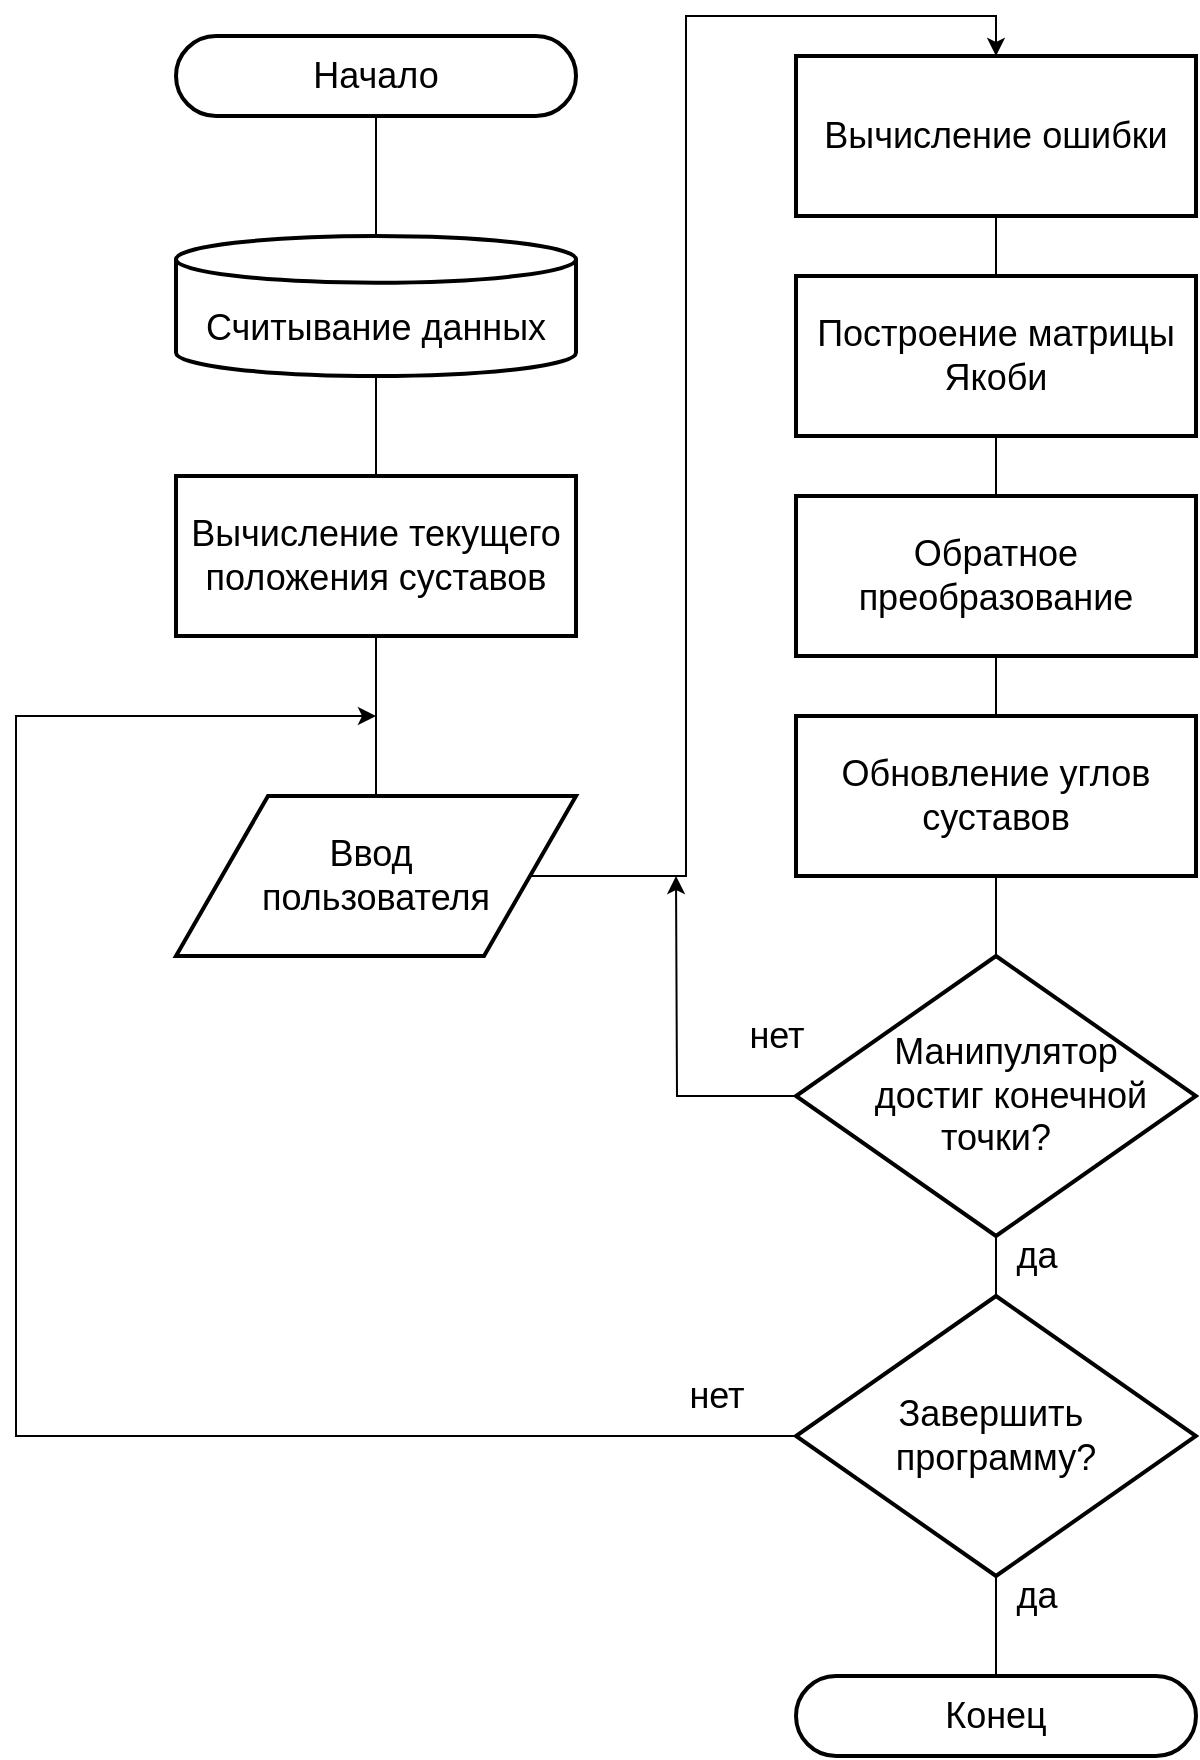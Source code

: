 <mxfile version="25.0.3">
  <diagram name="Страница — 1" id="eGaFwrD_WAsBf7NDzoaS">
    <mxGraphModel dx="1393" dy="763" grid="1" gridSize="10" guides="1" tooltips="1" connect="1" arrows="1" fold="1" page="1" pageScale="1" pageWidth="827" pageHeight="1169" math="0" shadow="0">
      <root>
        <mxCell id="0" />
        <mxCell id="1" parent="0" />
        <mxCell id="tjVxPv9A50ptuYDxmKrU-5" value="" style="edgeStyle=orthogonalEdgeStyle;rounded=0;orthogonalLoop=1;jettySize=auto;html=1;endArrow=none;endFill=0;" parent="1" source="tjVxPv9A50ptuYDxmKrU-3" target="tjVxPv9A50ptuYDxmKrU-4" edge="1">
          <mxGeometry relative="1" as="geometry" />
        </mxCell>
        <mxCell id="tjVxPv9A50ptuYDxmKrU-3" value="&lt;font style=&quot;font-size: 18px;&quot;&gt;Начало&lt;/font&gt;" style="rounded=1;whiteSpace=wrap;html=1;absoluteArcSize=1;arcSize=72;strokeWidth=2;" parent="1" vertex="1">
          <mxGeometry x="220" y="120" width="200" height="40" as="geometry" />
        </mxCell>
        <mxCell id="tjVxPv9A50ptuYDxmKrU-7" value="" style="edgeStyle=orthogonalEdgeStyle;rounded=0;orthogonalLoop=1;jettySize=auto;html=1;endArrow=none;endFill=0;" parent="1" source="tjVxPv9A50ptuYDxmKrU-4" target="tjVxPv9A50ptuYDxmKrU-6" edge="1">
          <mxGeometry relative="1" as="geometry" />
        </mxCell>
        <mxCell id="tjVxPv9A50ptuYDxmKrU-4" value="&lt;div&gt;&lt;font style=&quot;font-size: 18px;&quot;&gt;&lt;br&gt;&lt;/font&gt;&lt;/div&gt;&lt;font style=&quot;font-size: 18px;&quot;&gt;Считывание данных&lt;/font&gt;" style="strokeWidth=2;html=1;shape=mxgraph.flowchart.database;whiteSpace=wrap;" parent="1" vertex="1">
          <mxGeometry x="220" y="220" width="200" height="70" as="geometry" />
        </mxCell>
        <mxCell id="tjVxPv9A50ptuYDxmKrU-9" value="" style="edgeStyle=orthogonalEdgeStyle;rounded=0;orthogonalLoop=1;jettySize=auto;html=1;endArrow=none;endFill=0;" parent="1" source="tjVxPv9A50ptuYDxmKrU-6" target="tjVxPv9A50ptuYDxmKrU-8" edge="1">
          <mxGeometry relative="1" as="geometry" />
        </mxCell>
        <mxCell id="tjVxPv9A50ptuYDxmKrU-6" value="&lt;font style=&quot;font-size: 18px;&quot;&gt;Вычисление текущего положения суставов&lt;/font&gt;" style="rounded=0;whiteSpace=wrap;html=1;absoluteArcSize=1;arcSize=14;strokeWidth=2;" parent="1" vertex="1">
          <mxGeometry x="220" y="340" width="200" height="80" as="geometry" />
        </mxCell>
        <mxCell id="tjVxPv9A50ptuYDxmKrU-23" style="edgeStyle=orthogonalEdgeStyle;rounded=0;orthogonalLoop=1;jettySize=auto;html=1;entryX=0.5;entryY=0;entryDx=0;entryDy=0;" parent="1" source="tjVxPv9A50ptuYDxmKrU-8" target="tjVxPv9A50ptuYDxmKrU-10" edge="1">
          <mxGeometry relative="1" as="geometry" />
        </mxCell>
        <mxCell id="tjVxPv9A50ptuYDxmKrU-8" value="&lt;font style=&quot;font-size: 18px;&quot;&gt;Ввод&amp;nbsp;&lt;/font&gt;&lt;div&gt;&lt;font style=&quot;font-size: 18px;&quot;&gt;пользователя&lt;/font&gt;&lt;/div&gt;" style="shape=parallelogram;html=1;strokeWidth=2;perimeter=parallelogramPerimeter;whiteSpace=wrap;rounded=0;arcSize=12;size=0.23;" parent="1" vertex="1">
          <mxGeometry x="220" y="500" width="200" height="80" as="geometry" />
        </mxCell>
        <mxCell id="tjVxPv9A50ptuYDxmKrU-15" value="" style="edgeStyle=orthogonalEdgeStyle;rounded=0;orthogonalLoop=1;jettySize=auto;html=1;endArrow=none;endFill=0;" parent="1" source="tjVxPv9A50ptuYDxmKrU-10" target="tjVxPv9A50ptuYDxmKrU-12" edge="1">
          <mxGeometry relative="1" as="geometry" />
        </mxCell>
        <mxCell id="tjVxPv9A50ptuYDxmKrU-10" value="&lt;font style=&quot;font-size: 18px;&quot;&gt;Вычисление ошибки&lt;/font&gt;" style="rounded=0;whiteSpace=wrap;html=1;absoluteArcSize=1;arcSize=14;strokeWidth=2;" parent="1" vertex="1">
          <mxGeometry x="530" y="130" width="200" height="80" as="geometry" />
        </mxCell>
        <mxCell id="tjVxPv9A50ptuYDxmKrU-16" value="" style="edgeStyle=orthogonalEdgeStyle;rounded=0;orthogonalLoop=1;jettySize=auto;html=1;endArrow=none;endFill=0;" parent="1" source="tjVxPv9A50ptuYDxmKrU-12" target="tjVxPv9A50ptuYDxmKrU-13" edge="1">
          <mxGeometry relative="1" as="geometry" />
        </mxCell>
        <mxCell id="tjVxPv9A50ptuYDxmKrU-12" value="&lt;font style=&quot;font-size: 18px;&quot;&gt;Построение матрицы Якоби&lt;/font&gt;" style="rounded=0;whiteSpace=wrap;html=1;absoluteArcSize=1;arcSize=14;strokeWidth=2;" parent="1" vertex="1">
          <mxGeometry x="530" y="240" width="200" height="80" as="geometry" />
        </mxCell>
        <mxCell id="tjVxPv9A50ptuYDxmKrU-17" value="" style="edgeStyle=orthogonalEdgeStyle;rounded=0;orthogonalLoop=1;jettySize=auto;html=1;endArrow=none;endFill=0;" parent="1" source="tjVxPv9A50ptuYDxmKrU-13" target="tjVxPv9A50ptuYDxmKrU-14" edge="1">
          <mxGeometry relative="1" as="geometry" />
        </mxCell>
        <mxCell id="tjVxPv9A50ptuYDxmKrU-13" value="&lt;font style=&quot;font-size: 18px;&quot;&gt;Обратное преобразование&lt;/font&gt;" style="rounded=0;whiteSpace=wrap;html=1;absoluteArcSize=1;arcSize=14;strokeWidth=2;" parent="1" vertex="1">
          <mxGeometry x="530" y="350" width="200" height="80" as="geometry" />
        </mxCell>
        <mxCell id="tjVxPv9A50ptuYDxmKrU-19" value="" style="edgeStyle=orthogonalEdgeStyle;rounded=0;orthogonalLoop=1;jettySize=auto;html=1;endArrow=none;endFill=0;" parent="1" source="tjVxPv9A50ptuYDxmKrU-14" target="tjVxPv9A50ptuYDxmKrU-18" edge="1">
          <mxGeometry relative="1" as="geometry" />
        </mxCell>
        <mxCell id="tjVxPv9A50ptuYDxmKrU-14" value="&lt;font style=&quot;font-size: 18px;&quot;&gt;Обновление углов суставов&lt;/font&gt;" style="rounded=0;whiteSpace=wrap;html=1;absoluteArcSize=1;arcSize=14;strokeWidth=2;" parent="1" vertex="1">
          <mxGeometry x="530" y="460" width="200" height="80" as="geometry" />
        </mxCell>
        <mxCell id="tjVxPv9A50ptuYDxmKrU-24" style="edgeStyle=orthogonalEdgeStyle;rounded=0;orthogonalLoop=1;jettySize=auto;html=1;" parent="1" source="tjVxPv9A50ptuYDxmKrU-18" edge="1">
          <mxGeometry relative="1" as="geometry">
            <mxPoint x="470" y="540" as="targetPoint" />
          </mxGeometry>
        </mxCell>
        <mxCell id="tjVxPv9A50ptuYDxmKrU-25" value="&lt;font style=&quot;font-size: 18px;&quot;&gt;нет&lt;/font&gt;" style="edgeLabel;html=1;align=center;verticalAlign=middle;resizable=0;points=[];" parent="tjVxPv9A50ptuYDxmKrU-24" vertex="1" connectable="0">
          <mxGeometry x="-0.767" y="-3" relative="1" as="geometry">
            <mxPoint x="9" y="-27" as="offset" />
          </mxGeometry>
        </mxCell>
        <mxCell id="tjVxPv9A50ptuYDxmKrU-28" value="" style="edgeStyle=orthogonalEdgeStyle;rounded=0;orthogonalLoop=1;jettySize=auto;html=1;endArrow=none;endFill=0;" parent="1" source="tjVxPv9A50ptuYDxmKrU-18" target="tjVxPv9A50ptuYDxmKrU-26" edge="1">
          <mxGeometry relative="1" as="geometry" />
        </mxCell>
        <mxCell id="tjVxPv9A50ptuYDxmKrU-29" value="&lt;font style=&quot;font-size: 18px;&quot;&gt;да&lt;/font&gt;" style="edgeLabel;html=1;align=center;verticalAlign=middle;resizable=0;points=[];" parent="tjVxPv9A50ptuYDxmKrU-28" vertex="1" connectable="0">
          <mxGeometry x="0.2" y="3" relative="1" as="geometry">
            <mxPoint x="17" as="offset" />
          </mxGeometry>
        </mxCell>
        <mxCell id="tjVxPv9A50ptuYDxmKrU-18" value="&lt;div&gt;&lt;span style=&quot;font-size: 18px; background-color: initial;&quot;&gt;&amp;nbsp; &amp;nbsp;Манипулятор&amp;nbsp;&lt;/span&gt;&lt;br&gt;&lt;/div&gt;&lt;div&gt;&lt;font style=&quot;font-size: 18px;&quot;&gt;&amp;nbsp; &amp;nbsp; достиг&amp;nbsp;&lt;/font&gt;&lt;span style=&quot;font-size: 18px; background-color: initial;&quot;&gt;конечной&amp;nbsp;&lt;/span&gt;&lt;/div&gt;&lt;div&gt;&lt;span style=&quot;font-size: 18px; background-color: initial;&quot;&gt;точки?&lt;/span&gt;&lt;/div&gt;" style="strokeWidth=2;html=1;shape=mxgraph.flowchart.decision;whiteSpace=wrap;" parent="1" vertex="1">
          <mxGeometry x="530" y="580" width="200" height="140" as="geometry" />
        </mxCell>
        <mxCell id="tjVxPv9A50ptuYDxmKrU-27" style="edgeStyle=orthogonalEdgeStyle;rounded=0;orthogonalLoop=1;jettySize=auto;html=1;" parent="1" source="tjVxPv9A50ptuYDxmKrU-26" edge="1">
          <mxGeometry relative="1" as="geometry">
            <mxPoint x="320" y="460" as="targetPoint" />
            <Array as="points">
              <mxPoint x="140" y="820" />
              <mxPoint x="140" y="460" />
            </Array>
          </mxGeometry>
        </mxCell>
        <mxCell id="tjVxPv9A50ptuYDxmKrU-30" value="&lt;font style=&quot;font-size: 18px;&quot;&gt;нет&lt;/font&gt;" style="edgeLabel;html=1;align=center;verticalAlign=middle;resizable=0;points=[];" parent="tjVxPv9A50ptuYDxmKrU-27" vertex="1" connectable="0">
          <mxGeometry x="-0.845" y="2" relative="1" as="geometry">
            <mxPoint x="32" y="-22" as="offset" />
          </mxGeometry>
        </mxCell>
        <mxCell id="tjVxPv9A50ptuYDxmKrU-32" value="" style="edgeStyle=orthogonalEdgeStyle;rounded=0;orthogonalLoop=1;jettySize=auto;html=1;endArrow=none;endFill=0;" parent="1" source="tjVxPv9A50ptuYDxmKrU-26" target="tjVxPv9A50ptuYDxmKrU-31" edge="1">
          <mxGeometry relative="1" as="geometry" />
        </mxCell>
        <mxCell id="tjVxPv9A50ptuYDxmKrU-33" value="&lt;font style=&quot;font-size: 18px;&quot;&gt;да&lt;/font&gt;" style="edgeLabel;html=1;align=center;verticalAlign=middle;resizable=0;points=[];" parent="tjVxPv9A50ptuYDxmKrU-32" vertex="1" connectable="0">
          <mxGeometry x="-0.097" y="1" relative="1" as="geometry">
            <mxPoint x="19" y="-13" as="offset" />
          </mxGeometry>
        </mxCell>
        <mxCell id="tjVxPv9A50ptuYDxmKrU-26" value="&lt;div&gt;&lt;span style=&quot;font-size: 18px;&quot;&gt;Завершить&amp;nbsp;&lt;/span&gt;&lt;/div&gt;&lt;div&gt;&lt;span style=&quot;font-size: 18px;&quot;&gt;программу?&lt;/span&gt;&lt;/div&gt;" style="strokeWidth=2;html=1;shape=mxgraph.flowchart.decision;whiteSpace=wrap;" parent="1" vertex="1">
          <mxGeometry x="530" y="750" width="200" height="140" as="geometry" />
        </mxCell>
        <mxCell id="tjVxPv9A50ptuYDxmKrU-31" value="&lt;span style=&quot;font-size: 18px;&quot;&gt;Конец&lt;/span&gt;" style="rounded=1;whiteSpace=wrap;html=1;absoluteArcSize=1;arcSize=72;strokeWidth=2;" parent="1" vertex="1">
          <mxGeometry x="530" y="940" width="200" height="40" as="geometry" />
        </mxCell>
      </root>
    </mxGraphModel>
  </diagram>
</mxfile>
